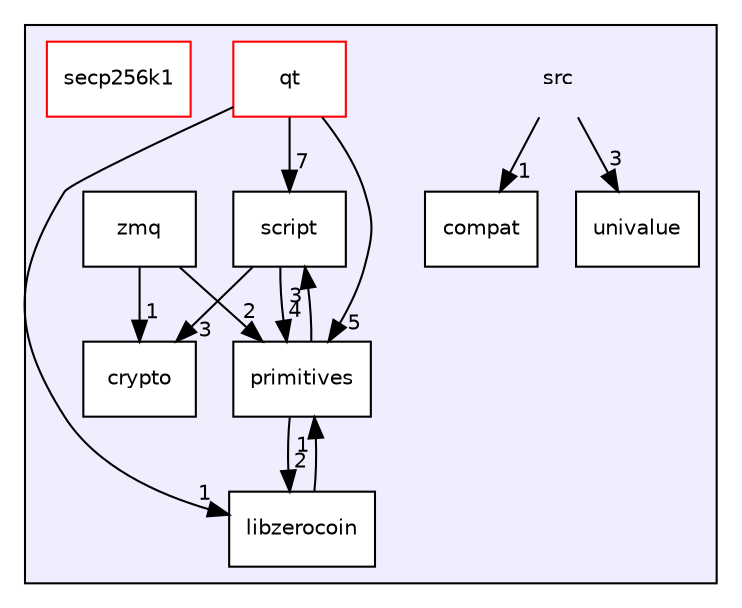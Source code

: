 digraph "src" {
  compound=true
  node [ fontsize="10", fontname="Helvetica"];
  edge [ labelfontsize="10", labelfontname="Helvetica"];
  subgraph clusterdir_68267d1309a1af8e8297ef4c3efbcdba {
    graph [ bgcolor="#eeeeff", pencolor="black", label="" URL="dir_68267d1309a1af8e8297ef4c3efbcdba.html"];
    dir_68267d1309a1af8e8297ef4c3efbcdba [shape=plaintext label="src"];
    dir_e0d9a1a8dc7b58b67a018a0424bd8033 [shape=box label="compat" color="black" fillcolor="white" style="filled" URL="dir_e0d9a1a8dc7b58b67a018a0424bd8033.html"];
    dir_4261af1259721e3e39e0d2dd7354b511 [shape=box label="crypto" color="black" fillcolor="white" style="filled" URL="dir_4261af1259721e3e39e0d2dd7354b511.html"];
    dir_8325677d7f168dcba2b2eb5d853c27cf [shape=box label="libzerocoin" color="black" fillcolor="white" style="filled" URL="dir_8325677d7f168dcba2b2eb5d853c27cf.html"];
    dir_bbf56bce9985720f86fc476f3812db24 [shape=box label="primitives" color="black" fillcolor="white" style="filled" URL="dir_bbf56bce9985720f86fc476f3812db24.html"];
    dir_f0c29a9f5764d78706f34c972e8114d8 [shape=box label="qt" color="red" fillcolor="white" style="filled" URL="dir_f0c29a9f5764d78706f34c972e8114d8.html"];
    dir_fe414d616bd0c4668e6515f48824338f [shape=box label="script" color="black" fillcolor="white" style="filled" URL="dir_fe414d616bd0c4668e6515f48824338f.html"];
    dir_44f34d1e62fda08bdb4ca69ab2d205ae [shape=box label="secp256k1" color="red" fillcolor="white" style="filled" URL="dir_44f34d1e62fda08bdb4ca69ab2d205ae.html"];
    dir_6330efc4ea07ccf3cc823ae31c630b06 [shape=box label="univalue" color="black" fillcolor="white" style="filled" URL="dir_6330efc4ea07ccf3cc823ae31c630b06.html"];
    dir_736c98770eedbf520b93d08dabc402ec [shape=box label="zmq" color="black" fillcolor="white" style="filled" URL="dir_736c98770eedbf520b93d08dabc402ec.html"];
  }
  dir_f0c29a9f5764d78706f34c972e8114d8->dir_fe414d616bd0c4668e6515f48824338f [headlabel="7", labeldistance=1.5 headhref="dir_000005_000007.html"];
  dir_f0c29a9f5764d78706f34c972e8114d8->dir_8325677d7f168dcba2b2eb5d853c27cf [headlabel="1", labeldistance=1.5 headhref="dir_000005_000003.html"];
  dir_f0c29a9f5764d78706f34c972e8114d8->dir_bbf56bce9985720f86fc476f3812db24 [headlabel="5", labeldistance=1.5 headhref="dir_000005_000004.html"];
  dir_68267d1309a1af8e8297ef4c3efbcdba->dir_6330efc4ea07ccf3cc823ae31c630b06 [headlabel="3", labeldistance=1.5 headhref="dir_000000_000014.html"];
  dir_68267d1309a1af8e8297ef4c3efbcdba->dir_e0d9a1a8dc7b58b67a018a0424bd8033 [headlabel="1", labeldistance=1.5 headhref="dir_000000_000001.html"];
  dir_fe414d616bd0c4668e6515f48824338f->dir_4261af1259721e3e39e0d2dd7354b511 [headlabel="3", labeldistance=1.5 headhref="dir_000007_000002.html"];
  dir_fe414d616bd0c4668e6515f48824338f->dir_bbf56bce9985720f86fc476f3812db24 [headlabel="4", labeldistance=1.5 headhref="dir_000007_000004.html"];
  dir_8325677d7f168dcba2b2eb5d853c27cf->dir_bbf56bce9985720f86fc476f3812db24 [headlabel="1", labeldistance=1.5 headhref="dir_000003_000004.html"];
  dir_736c98770eedbf520b93d08dabc402ec->dir_4261af1259721e3e39e0d2dd7354b511 [headlabel="1", labeldistance=1.5 headhref="dir_000015_000002.html"];
  dir_736c98770eedbf520b93d08dabc402ec->dir_bbf56bce9985720f86fc476f3812db24 [headlabel="2", labeldistance=1.5 headhref="dir_000015_000004.html"];
  dir_bbf56bce9985720f86fc476f3812db24->dir_fe414d616bd0c4668e6515f48824338f [headlabel="3", labeldistance=1.5 headhref="dir_000004_000007.html"];
  dir_bbf56bce9985720f86fc476f3812db24->dir_8325677d7f168dcba2b2eb5d853c27cf [headlabel="2", labeldistance=1.5 headhref="dir_000004_000003.html"];
}
